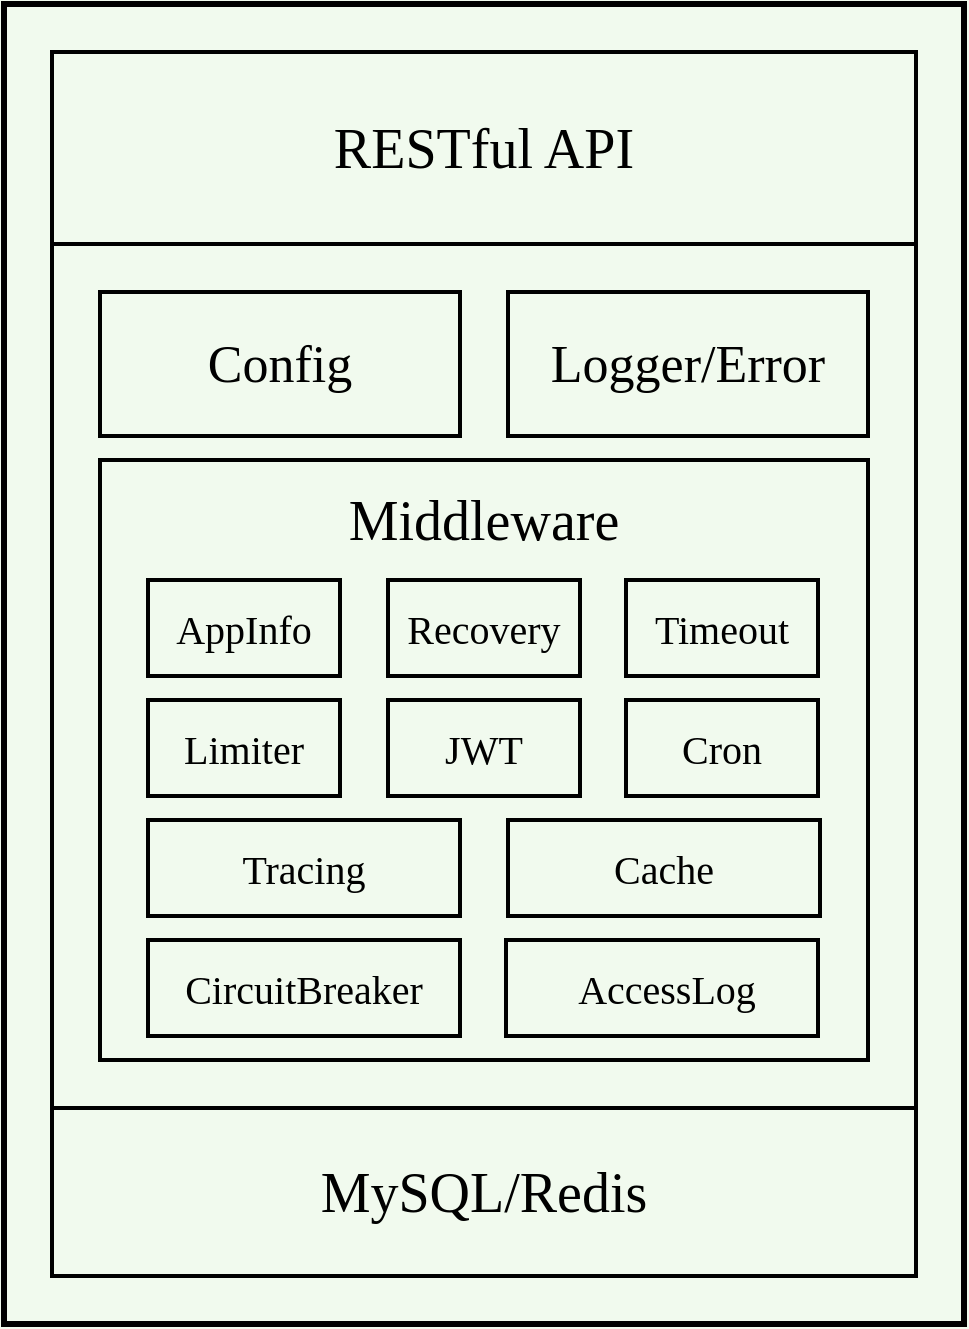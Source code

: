 <mxfile version="20.2.3" type="device"><diagram id="_VnXO-3sEqRiM26ZwHY4" name="Page-1"><mxGraphModel dx="1106" dy="852" grid="1" gridSize="12" guides="1" tooltips="1" connect="1" arrows="1" fold="1" page="1" pageScale="1" pageWidth="850" pageHeight="1100" background="#F1FAEE" math="0" shadow="0"><root><mxCell id="0"/><mxCell id="1" parent="0"/><mxCell id="JI3jYIaIcKsunYPQdpKj-1" value="" style="rounded=0;whiteSpace=wrap;html=1;fillColor=none;strokeWidth=3;" parent="1" vertex="1"><mxGeometry x="96" y="96" width="480" height="660" as="geometry"/></mxCell><mxCell id="BCDK7CFL1sSbdpWJGuh5-1" value="&lt;font face=&quot;IBM Plex&quot; style=&quot;font-size: 28px;&quot;&gt;RESTful API&lt;/font&gt;" style="rounded=0;whiteSpace=wrap;html=1;fillColor=none;strokeWidth=2;" parent="1" vertex="1"><mxGeometry x="120" y="120" width="432" height="96" as="geometry"/></mxCell><mxCell id="BCDK7CFL1sSbdpWJGuh5-2" value="" style="rounded=0;whiteSpace=wrap;html=1;fillColor=none;strokeWidth=2;" parent="1" vertex="1"><mxGeometry x="120" y="216" width="432" height="432" as="geometry"/></mxCell><mxCell id="BCDK7CFL1sSbdpWJGuh5-3" value="&lt;span style=&quot;font-family: &amp;quot;IBM Plex&amp;quot;; font-size: 28px;&quot;&gt;MySQL/Redis&lt;/span&gt;" style="rounded=0;whiteSpace=wrap;html=1;fillColor=none;strokeWidth=2;" parent="1" vertex="1"><mxGeometry x="120" y="648" width="432" height="84" as="geometry"/></mxCell><mxCell id="BCDK7CFL1sSbdpWJGuh5-4" value="&lt;span style=&quot;font-family: &amp;quot;IBM Plex&amp;quot;;&quot;&gt;&lt;font style=&quot;font-size: 26px;&quot;&gt;Config&lt;/font&gt;&lt;/span&gt;" style="rounded=0;whiteSpace=wrap;html=1;fillColor=none;strokeWidth=2;" parent="1" vertex="1"><mxGeometry x="144" y="240" width="180" height="72" as="geometry"/></mxCell><mxCell id="BCDK7CFL1sSbdpWJGuh5-5" value="&lt;span style=&quot;font-family: &amp;quot;IBM Plex&amp;quot;;&quot;&gt;&lt;font style=&quot;font-size: 26px;&quot;&gt;Logger/Error&lt;/font&gt;&lt;/span&gt;" style="rounded=0;whiteSpace=wrap;html=1;fillColor=none;strokeWidth=2;" parent="1" vertex="1"><mxGeometry x="348" y="240" width="180" height="72" as="geometry"/></mxCell><mxCell id="BCDK7CFL1sSbdpWJGuh5-6" value="" style="rounded=0;whiteSpace=wrap;html=1;fillColor=none;strokeWidth=2;" parent="1" vertex="1"><mxGeometry x="144" y="324" width="384" height="300" as="geometry"/></mxCell><mxCell id="BCDK7CFL1sSbdpWJGuh5-11" value="&lt;span style=&quot;font-family: &amp;quot;IBM Plex&amp;quot;;&quot;&gt;&lt;font style=&quot;font-size: 20px;&quot;&gt;Timeout&lt;/font&gt;&lt;/span&gt;" style="rounded=0;whiteSpace=wrap;html=1;fillColor=none;strokeWidth=2;" parent="1" vertex="1"><mxGeometry x="407" y="384" width="96" height="48" as="geometry"/></mxCell><mxCell id="BCDK7CFL1sSbdpWJGuh5-12" value="&lt;span style=&quot;font-family: &amp;quot;IBM Plex&amp;quot;;&quot;&gt;&lt;font style=&quot;font-size: 20px;&quot;&gt;AppInfo&lt;/font&gt;&lt;/span&gt;" style="rounded=0;whiteSpace=wrap;html=1;fillColor=none;strokeWidth=2;" parent="1" vertex="1"><mxGeometry x="168" y="384" width="96" height="48" as="geometry"/></mxCell><mxCell id="BCDK7CFL1sSbdpWJGuh5-13" value="&lt;span style=&quot;font-family: &amp;quot;IBM Plex&amp;quot;;&quot;&gt;&lt;font style=&quot;font-size: 20px;&quot;&gt;JWT&lt;/font&gt;&lt;/span&gt;" style="rounded=0;whiteSpace=wrap;html=1;fillColor=none;strokeWidth=2;" parent="1" vertex="1"><mxGeometry x="288" y="444" width="96" height="48" as="geometry"/></mxCell><mxCell id="BCDK7CFL1sSbdpWJGuh5-14" value="&lt;font style=&quot;font-size: 20px;&quot; face=&quot;IBM Plex&quot;&gt;Recovery&lt;/font&gt;" style="rounded=0;whiteSpace=wrap;html=1;fillColor=none;strokeWidth=2;" parent="1" vertex="1"><mxGeometry x="288" y="384" width="96" height="48" as="geometry"/></mxCell><mxCell id="BCDK7CFL1sSbdpWJGuh5-15" value="&lt;span style=&quot;font-family: &amp;quot;IBM Plex&amp;quot;;&quot;&gt;&lt;font style=&quot;font-size: 20px;&quot;&gt;Limiter&lt;/font&gt;&lt;/span&gt;" style="rounded=0;whiteSpace=wrap;html=1;fillColor=none;strokeWidth=2;" parent="1" vertex="1"><mxGeometry x="168" y="444" width="96" height="48" as="geometry"/></mxCell><mxCell id="BCDK7CFL1sSbdpWJGuh5-16" value="&lt;span style=&quot;font-family: &amp;quot;IBM Plex&amp;quot;; font-size: 28px;&quot;&gt;Middleware&lt;/span&gt;" style="rounded=0;whiteSpace=wrap;html=1;fillColor=none;strokeWidth=2;dashed=1;dashPattern=1 2;strokeColor=none;" parent="1" vertex="1"><mxGeometry x="168" y="336" width="336" height="36" as="geometry"/></mxCell><mxCell id="BCDK7CFL1sSbdpWJGuh5-18" value="&lt;span style=&quot;font-family: &amp;quot;IBM Plex&amp;quot;;&quot;&gt;&lt;font style=&quot;font-size: 20px;&quot;&gt;CircuitBreaker&lt;/font&gt;&lt;/span&gt;" style="rounded=0;whiteSpace=wrap;html=1;fillColor=none;strokeWidth=2;" parent="1" vertex="1"><mxGeometry x="168" y="564" width="156" height="48" as="geometry"/></mxCell><mxCell id="BCDK7CFL1sSbdpWJGuh5-19" value="&lt;span style=&quot;font-family: &amp;quot;IBM Plex&amp;quot;; font-size: 20px;&quot;&gt;&amp;nbsp;&lt;/span&gt;&lt;span style=&quot;font-family: &amp;quot;IBM Plex&amp;quot;;&quot;&gt;&lt;font style=&quot;font-size: 20px;&quot;&gt;AccessLog&lt;/font&gt;&lt;/span&gt;" style="rounded=0;whiteSpace=wrap;html=1;fillColor=none;strokeWidth=2;" parent="1" vertex="1"><mxGeometry x="347" y="564" width="156" height="48" as="geometry"/></mxCell><mxCell id="oCZ8pQdyw2PQbWz61Mpn-1" value="&lt;span style=&quot;font-family: &amp;quot;IBM Plex&amp;quot;;&quot;&gt;&lt;font style=&quot;font-size: 20px;&quot;&gt;Cron&lt;/font&gt;&lt;/span&gt;" style="rounded=0;whiteSpace=wrap;html=1;fillColor=none;strokeWidth=2;" vertex="1" parent="1"><mxGeometry x="407" y="444" width="96" height="48" as="geometry"/></mxCell><mxCell id="oCZ8pQdyw2PQbWz61Mpn-2" value="&lt;span style=&quot;font-family: &amp;quot;IBM Plex&amp;quot;;&quot;&gt;&lt;font style=&quot;font-size: 20px;&quot;&gt;Tracing&lt;/font&gt;&lt;/span&gt;" style="rounded=0;whiteSpace=wrap;html=1;fillColor=none;strokeWidth=2;" vertex="1" parent="1"><mxGeometry x="168" y="504" width="156" height="48" as="geometry"/></mxCell><mxCell id="oCZ8pQdyw2PQbWz61Mpn-3" value="&lt;span style=&quot;font-family: &amp;quot;IBM Plex&amp;quot;;&quot;&gt;&lt;font style=&quot;font-size: 20px;&quot;&gt;Cache&lt;/font&gt;&lt;/span&gt;" style="rounded=0;whiteSpace=wrap;html=1;fillColor=none;strokeWidth=2;" vertex="1" parent="1"><mxGeometry x="348" y="504" width="156" height="48" as="geometry"/></mxCell></root></mxGraphModel></diagram></mxfile>